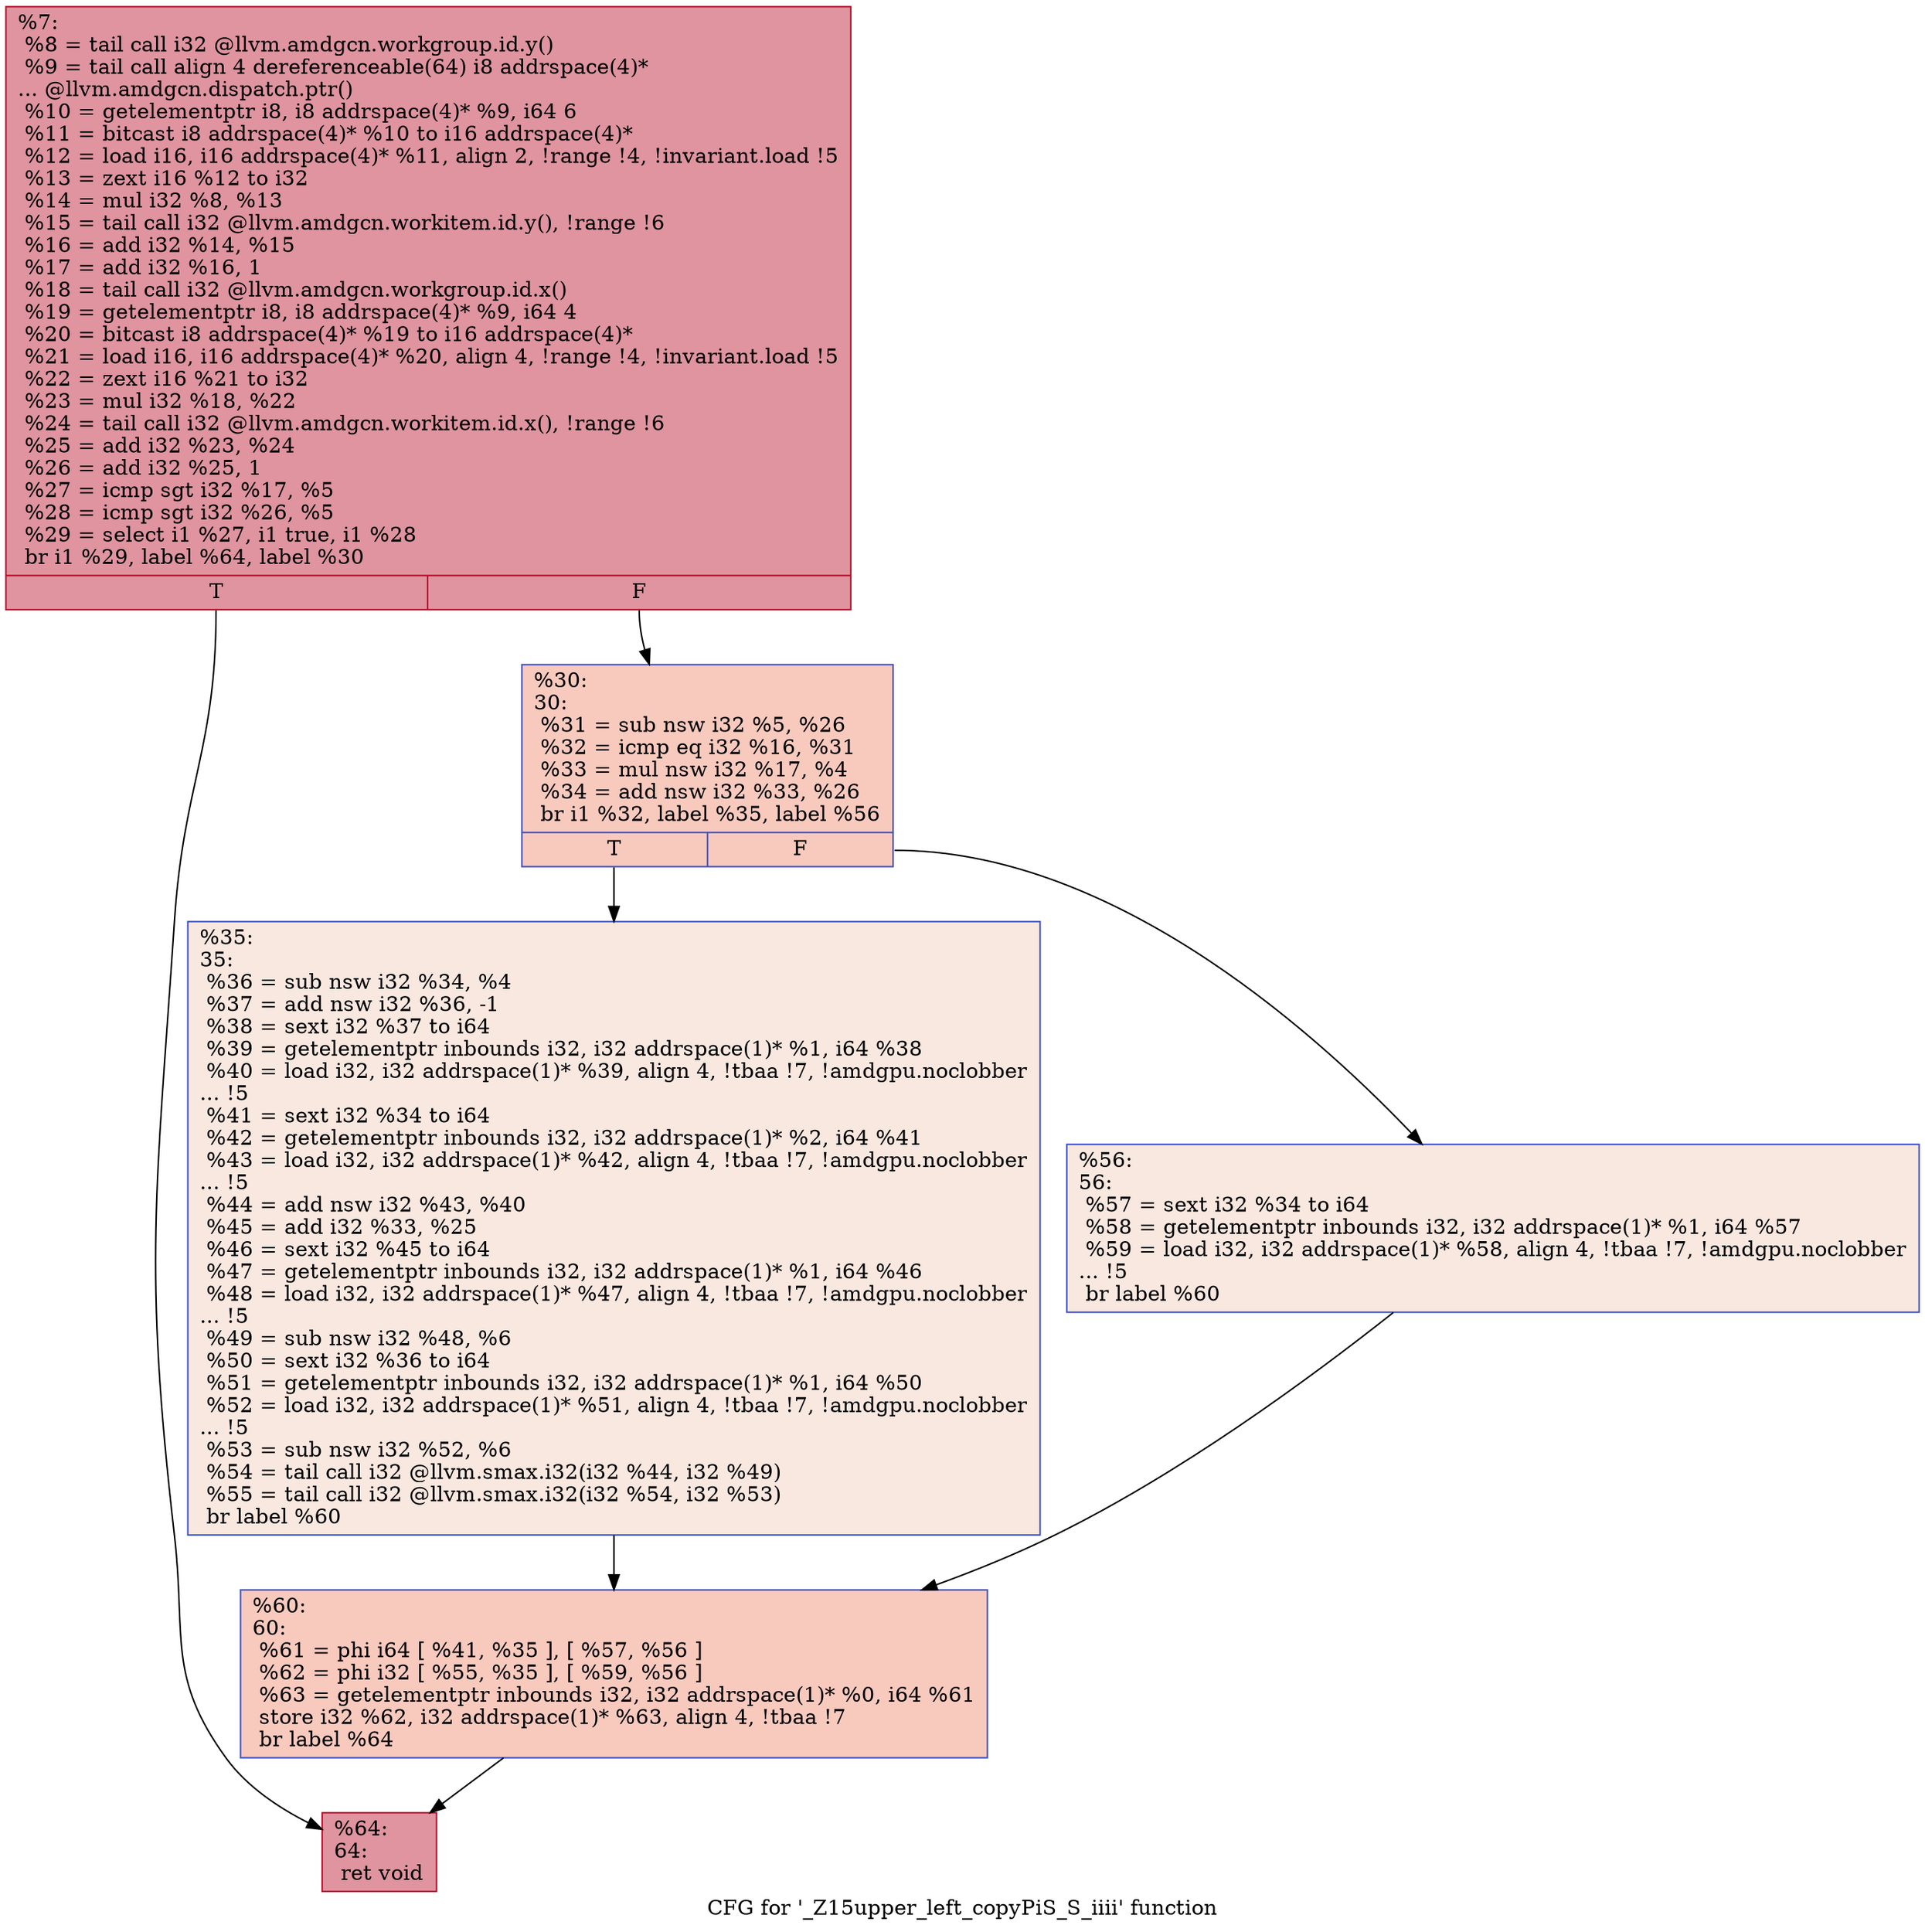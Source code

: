 digraph "CFG for '_Z15upper_left_copyPiS_S_iiii' function" {
	label="CFG for '_Z15upper_left_copyPiS_S_iiii' function";

	Node0x5b31ab0 [shape=record,color="#b70d28ff", style=filled, fillcolor="#b70d2870",label="{%7:\l  %8 = tail call i32 @llvm.amdgcn.workgroup.id.y()\l  %9 = tail call align 4 dereferenceable(64) i8 addrspace(4)*\l... @llvm.amdgcn.dispatch.ptr()\l  %10 = getelementptr i8, i8 addrspace(4)* %9, i64 6\l  %11 = bitcast i8 addrspace(4)* %10 to i16 addrspace(4)*\l  %12 = load i16, i16 addrspace(4)* %11, align 2, !range !4, !invariant.load !5\l  %13 = zext i16 %12 to i32\l  %14 = mul i32 %8, %13\l  %15 = tail call i32 @llvm.amdgcn.workitem.id.y(), !range !6\l  %16 = add i32 %14, %15\l  %17 = add i32 %16, 1\l  %18 = tail call i32 @llvm.amdgcn.workgroup.id.x()\l  %19 = getelementptr i8, i8 addrspace(4)* %9, i64 4\l  %20 = bitcast i8 addrspace(4)* %19 to i16 addrspace(4)*\l  %21 = load i16, i16 addrspace(4)* %20, align 4, !range !4, !invariant.load !5\l  %22 = zext i16 %21 to i32\l  %23 = mul i32 %18, %22\l  %24 = tail call i32 @llvm.amdgcn.workitem.id.x(), !range !6\l  %25 = add i32 %23, %24\l  %26 = add i32 %25, 1\l  %27 = icmp sgt i32 %17, %5\l  %28 = icmp sgt i32 %26, %5\l  %29 = select i1 %27, i1 true, i1 %28\l  br i1 %29, label %64, label %30\l|{<s0>T|<s1>F}}"];
	Node0x5b31ab0:s0 -> Node0x5b35640;
	Node0x5b31ab0:s1 -> Node0x5b356d0;
	Node0x5b356d0 [shape=record,color="#3d50c3ff", style=filled, fillcolor="#ef886b70",label="{%30:\l30:                                               \l  %31 = sub nsw i32 %5, %26\l  %32 = icmp eq i32 %16, %31\l  %33 = mul nsw i32 %17, %4\l  %34 = add nsw i32 %33, %26\l  br i1 %32, label %35, label %56\l|{<s0>T|<s1>F}}"];
	Node0x5b356d0:s0 -> Node0x5b33960;
	Node0x5b356d0:s1 -> Node0x5b35bd0;
	Node0x5b33960 [shape=record,color="#3d50c3ff", style=filled, fillcolor="#f1ccb870",label="{%35:\l35:                                               \l  %36 = sub nsw i32 %34, %4\l  %37 = add nsw i32 %36, -1\l  %38 = sext i32 %37 to i64\l  %39 = getelementptr inbounds i32, i32 addrspace(1)* %1, i64 %38\l  %40 = load i32, i32 addrspace(1)* %39, align 4, !tbaa !7, !amdgpu.noclobber\l... !5\l  %41 = sext i32 %34 to i64\l  %42 = getelementptr inbounds i32, i32 addrspace(1)* %2, i64 %41\l  %43 = load i32, i32 addrspace(1)* %42, align 4, !tbaa !7, !amdgpu.noclobber\l... !5\l  %44 = add nsw i32 %43, %40\l  %45 = add i32 %33, %25\l  %46 = sext i32 %45 to i64\l  %47 = getelementptr inbounds i32, i32 addrspace(1)* %1, i64 %46\l  %48 = load i32, i32 addrspace(1)* %47, align 4, !tbaa !7, !amdgpu.noclobber\l... !5\l  %49 = sub nsw i32 %48, %6\l  %50 = sext i32 %36 to i64\l  %51 = getelementptr inbounds i32, i32 addrspace(1)* %1, i64 %50\l  %52 = load i32, i32 addrspace(1)* %51, align 4, !tbaa !7, !amdgpu.noclobber\l... !5\l  %53 = sub nsw i32 %52, %6\l  %54 = tail call i32 @llvm.smax.i32(i32 %44, i32 %49)\l  %55 = tail call i32 @llvm.smax.i32(i32 %54, i32 %53)\l  br label %60\l}"];
	Node0x5b33960 -> Node0x5b37240;
	Node0x5b35bd0 [shape=record,color="#3d50c3ff", style=filled, fillcolor="#f1ccb870",label="{%56:\l56:                                               \l  %57 = sext i32 %34 to i64\l  %58 = getelementptr inbounds i32, i32 addrspace(1)* %1, i64 %57\l  %59 = load i32, i32 addrspace(1)* %58, align 4, !tbaa !7, !amdgpu.noclobber\l... !5\l  br label %60\l}"];
	Node0x5b35bd0 -> Node0x5b37240;
	Node0x5b37240 [shape=record,color="#3d50c3ff", style=filled, fillcolor="#ef886b70",label="{%60:\l60:                                               \l  %61 = phi i64 [ %41, %35 ], [ %57, %56 ]\l  %62 = phi i32 [ %55, %35 ], [ %59, %56 ]\l  %63 = getelementptr inbounds i32, i32 addrspace(1)* %0, i64 %61\l  store i32 %62, i32 addrspace(1)* %63, align 4, !tbaa !7\l  br label %64\l}"];
	Node0x5b37240 -> Node0x5b35640;
	Node0x5b35640 [shape=record,color="#b70d28ff", style=filled, fillcolor="#b70d2870",label="{%64:\l64:                                               \l  ret void\l}"];
}
